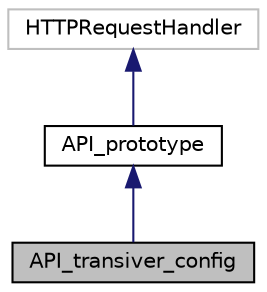 digraph "API_transiver_config"
{
  edge [fontname="Helvetica",fontsize="10",labelfontname="Helvetica",labelfontsize="10"];
  node [fontname="Helvetica",fontsize="10",shape=record];
  Node0 [label="API_transiver_config",height=0.2,width=0.4,color="black", fillcolor="grey75", style="filled", fontcolor="black"];
  Node1 -> Node0 [dir="back",color="midnightblue",fontsize="10",style="solid",fontname="Helvetica"];
  Node1 [label="API_prototype",height=0.2,width=0.4,color="black", fillcolor="white", style="filled",URL="$classAPI__prototype.html"];
  Node2 -> Node1 [dir="back",color="midnightblue",fontsize="10",style="solid",fontname="Helvetica"];
  Node2 [label="HTTPRequestHandler",height=0.2,width=0.4,color="grey75", fillcolor="white", style="filled"];
}
